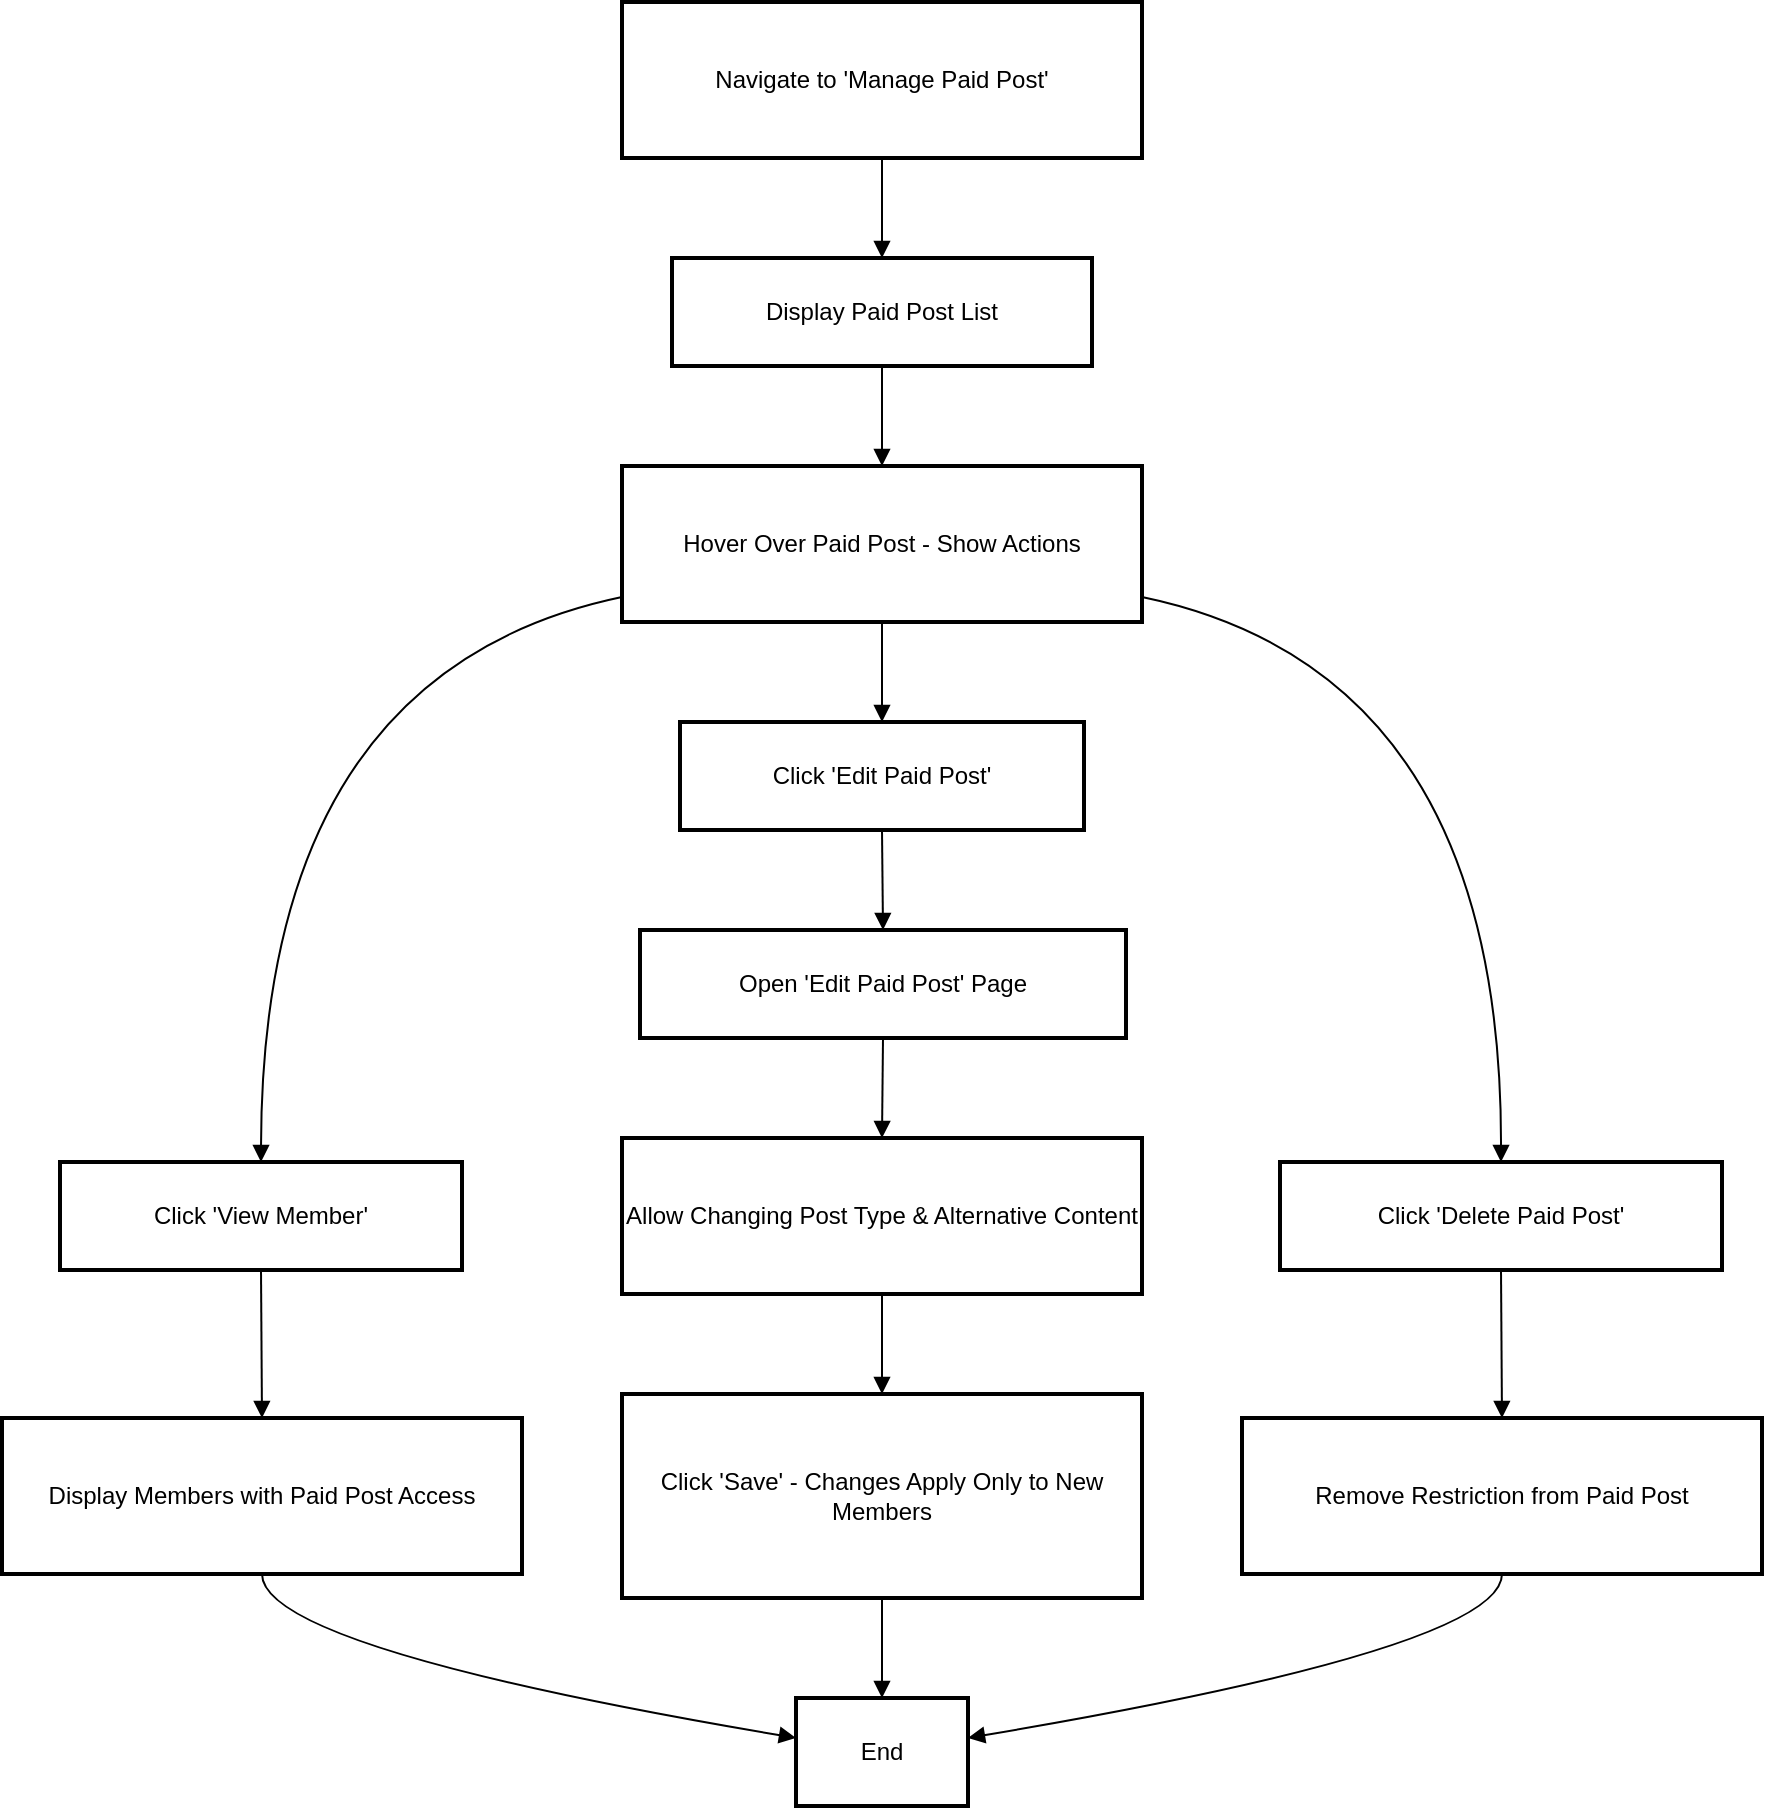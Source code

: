 <mxfile version="26.0.11">
  <diagram name="Page-1" id="66oRf8c9beQP8yADGR7k">
    <mxGraphModel dx="1050" dy="522" grid="1" gridSize="10" guides="1" tooltips="1" connect="1" arrows="1" fold="1" page="1" pageScale="1" pageWidth="850" pageHeight="1100" math="0" shadow="0">
      <root>
        <mxCell id="0" />
        <mxCell id="1" parent="0" />
        <mxCell id="K8hAKbmLXdkOaxauKFW8-1" value="Navigate to &#39;Manage Paid Post&#39;" style="whiteSpace=wrap;strokeWidth=2;" vertex="1" parent="1">
          <mxGeometry x="330" y="20" width="260" height="78" as="geometry" />
        </mxCell>
        <mxCell id="K8hAKbmLXdkOaxauKFW8-2" value="Display Paid Post List" style="whiteSpace=wrap;strokeWidth=2;" vertex="1" parent="1">
          <mxGeometry x="355" y="148" width="210" height="54" as="geometry" />
        </mxCell>
        <mxCell id="K8hAKbmLXdkOaxauKFW8-3" value="Hover Over Paid Post - Show Actions" style="whiteSpace=wrap;strokeWidth=2;" vertex="1" parent="1">
          <mxGeometry x="330" y="252" width="260" height="78" as="geometry" />
        </mxCell>
        <mxCell id="K8hAKbmLXdkOaxauKFW8-4" value="Click &#39;View Member&#39;" style="whiteSpace=wrap;strokeWidth=2;" vertex="1" parent="1">
          <mxGeometry x="49" y="600" width="201" height="54" as="geometry" />
        </mxCell>
        <mxCell id="K8hAKbmLXdkOaxauKFW8-5" value="Display Members with Paid Post Access" style="whiteSpace=wrap;strokeWidth=2;" vertex="1" parent="1">
          <mxGeometry x="20" y="728" width="260" height="78" as="geometry" />
        </mxCell>
        <mxCell id="K8hAKbmLXdkOaxauKFW8-6" value="End" style="whiteSpace=wrap;strokeWidth=2;" vertex="1" parent="1">
          <mxGeometry x="417" y="868" width="86" height="54" as="geometry" />
        </mxCell>
        <mxCell id="K8hAKbmLXdkOaxauKFW8-7" value="Click &#39;Edit Paid Post&#39;" style="whiteSpace=wrap;strokeWidth=2;" vertex="1" parent="1">
          <mxGeometry x="359" y="380" width="202" height="54" as="geometry" />
        </mxCell>
        <mxCell id="K8hAKbmLXdkOaxauKFW8-8" value="Open &#39;Edit Paid Post&#39; Page" style="whiteSpace=wrap;strokeWidth=2;" vertex="1" parent="1">
          <mxGeometry x="339" y="484" width="243" height="54" as="geometry" />
        </mxCell>
        <mxCell id="K8hAKbmLXdkOaxauKFW8-9" value="Allow Changing Post Type &amp; Alternative Content" style="whiteSpace=wrap;strokeWidth=2;" vertex="1" parent="1">
          <mxGeometry x="330" y="588" width="260" height="78" as="geometry" />
        </mxCell>
        <mxCell id="K8hAKbmLXdkOaxauKFW8-10" value="Click &#39;Save&#39; - Changes Apply Only to New Members" style="whiteSpace=wrap;strokeWidth=2;" vertex="1" parent="1">
          <mxGeometry x="330" y="716" width="260" height="102" as="geometry" />
        </mxCell>
        <mxCell id="K8hAKbmLXdkOaxauKFW8-11" value="Click &#39;Delete Paid Post&#39;" style="whiteSpace=wrap;strokeWidth=2;" vertex="1" parent="1">
          <mxGeometry x="659" y="600" width="221" height="54" as="geometry" />
        </mxCell>
        <mxCell id="K8hAKbmLXdkOaxauKFW8-12" value="Remove Restriction from Paid Post" style="whiteSpace=wrap;strokeWidth=2;" vertex="1" parent="1">
          <mxGeometry x="640" y="728" width="260" height="78" as="geometry" />
        </mxCell>
        <mxCell id="K8hAKbmLXdkOaxauKFW8-13" value="" style="curved=1;startArrow=none;endArrow=block;exitX=0.5;exitY=1;entryX=0.5;entryY=0;rounded=0;" edge="1" parent="1" source="K8hAKbmLXdkOaxauKFW8-1" target="K8hAKbmLXdkOaxauKFW8-2">
          <mxGeometry relative="1" as="geometry">
            <Array as="points" />
          </mxGeometry>
        </mxCell>
        <mxCell id="K8hAKbmLXdkOaxauKFW8-14" value="" style="curved=1;startArrow=none;endArrow=block;exitX=0.5;exitY=1;entryX=0.5;entryY=0;rounded=0;" edge="1" parent="1" source="K8hAKbmLXdkOaxauKFW8-2" target="K8hAKbmLXdkOaxauKFW8-3">
          <mxGeometry relative="1" as="geometry">
            <Array as="points" />
          </mxGeometry>
        </mxCell>
        <mxCell id="K8hAKbmLXdkOaxauKFW8-15" value="" style="curved=1;startArrow=none;endArrow=block;exitX=0;exitY=0.84;entryX=0.5;entryY=0;rounded=0;" edge="1" parent="1" source="K8hAKbmLXdkOaxauKFW8-3" target="K8hAKbmLXdkOaxauKFW8-4">
          <mxGeometry relative="1" as="geometry">
            <Array as="points">
              <mxPoint x="150" y="355" />
            </Array>
          </mxGeometry>
        </mxCell>
        <mxCell id="K8hAKbmLXdkOaxauKFW8-16" value="" style="curved=1;startArrow=none;endArrow=block;exitX=0.5;exitY=1;entryX=0.5;entryY=0;rounded=0;" edge="1" parent="1" source="K8hAKbmLXdkOaxauKFW8-4" target="K8hAKbmLXdkOaxauKFW8-5">
          <mxGeometry relative="1" as="geometry">
            <Array as="points" />
          </mxGeometry>
        </mxCell>
        <mxCell id="K8hAKbmLXdkOaxauKFW8-17" value="" style="curved=1;startArrow=none;endArrow=block;exitX=0.5;exitY=1;entryX=0;entryY=0.37;rounded=0;" edge="1" parent="1" source="K8hAKbmLXdkOaxauKFW8-5" target="K8hAKbmLXdkOaxauKFW8-6">
          <mxGeometry relative="1" as="geometry">
            <Array as="points">
              <mxPoint x="150" y="843" />
            </Array>
          </mxGeometry>
        </mxCell>
        <mxCell id="K8hAKbmLXdkOaxauKFW8-18" value="" style="curved=1;startArrow=none;endArrow=block;exitX=0.5;exitY=1;entryX=0.5;entryY=0;rounded=0;" edge="1" parent="1" source="K8hAKbmLXdkOaxauKFW8-3" target="K8hAKbmLXdkOaxauKFW8-7">
          <mxGeometry relative="1" as="geometry">
            <Array as="points" />
          </mxGeometry>
        </mxCell>
        <mxCell id="K8hAKbmLXdkOaxauKFW8-19" value="" style="curved=1;startArrow=none;endArrow=block;exitX=0.5;exitY=1;entryX=0.5;entryY=0;rounded=0;" edge="1" parent="1" source="K8hAKbmLXdkOaxauKFW8-7" target="K8hAKbmLXdkOaxauKFW8-8">
          <mxGeometry relative="1" as="geometry">
            <Array as="points" />
          </mxGeometry>
        </mxCell>
        <mxCell id="K8hAKbmLXdkOaxauKFW8-20" value="" style="curved=1;startArrow=none;endArrow=block;exitX=0.5;exitY=1;entryX=0.5;entryY=0;rounded=0;" edge="1" parent="1" source="K8hAKbmLXdkOaxauKFW8-8" target="K8hAKbmLXdkOaxauKFW8-9">
          <mxGeometry relative="1" as="geometry">
            <Array as="points" />
          </mxGeometry>
        </mxCell>
        <mxCell id="K8hAKbmLXdkOaxauKFW8-21" value="" style="curved=1;startArrow=none;endArrow=block;exitX=0.5;exitY=1;entryX=0.5;entryY=0;rounded=0;" edge="1" parent="1" source="K8hAKbmLXdkOaxauKFW8-9" target="K8hAKbmLXdkOaxauKFW8-10">
          <mxGeometry relative="1" as="geometry">
            <Array as="points" />
          </mxGeometry>
        </mxCell>
        <mxCell id="K8hAKbmLXdkOaxauKFW8-22" value="" style="curved=1;startArrow=none;endArrow=block;exitX=0.5;exitY=1;entryX=0.5;entryY=0;rounded=0;" edge="1" parent="1" source="K8hAKbmLXdkOaxauKFW8-10" target="K8hAKbmLXdkOaxauKFW8-6">
          <mxGeometry relative="1" as="geometry">
            <Array as="points" />
          </mxGeometry>
        </mxCell>
        <mxCell id="K8hAKbmLXdkOaxauKFW8-23" value="" style="curved=1;startArrow=none;endArrow=block;exitX=1;exitY=0.84;entryX=0.5;entryY=0;rounded=0;" edge="1" parent="1" source="K8hAKbmLXdkOaxauKFW8-3" target="K8hAKbmLXdkOaxauKFW8-11">
          <mxGeometry relative="1" as="geometry">
            <Array as="points">
              <mxPoint x="770" y="355" />
            </Array>
          </mxGeometry>
        </mxCell>
        <mxCell id="K8hAKbmLXdkOaxauKFW8-24" value="" style="curved=1;startArrow=none;endArrow=block;exitX=0.5;exitY=1;entryX=0.5;entryY=0;rounded=0;" edge="1" parent="1" source="K8hAKbmLXdkOaxauKFW8-11" target="K8hAKbmLXdkOaxauKFW8-12">
          <mxGeometry relative="1" as="geometry">
            <Array as="points" />
          </mxGeometry>
        </mxCell>
        <mxCell id="K8hAKbmLXdkOaxauKFW8-25" value="" style="curved=1;startArrow=none;endArrow=block;exitX=0.5;exitY=1;entryX=1;entryY=0.37;rounded=0;" edge="1" parent="1" source="K8hAKbmLXdkOaxauKFW8-12" target="K8hAKbmLXdkOaxauKFW8-6">
          <mxGeometry relative="1" as="geometry">
            <Array as="points">
              <mxPoint x="770" y="843" />
            </Array>
          </mxGeometry>
        </mxCell>
      </root>
    </mxGraphModel>
  </diagram>
</mxfile>
